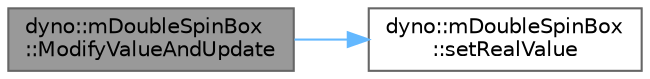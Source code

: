 digraph "dyno::mDoubleSpinBox::ModifyValueAndUpdate"
{
 // LATEX_PDF_SIZE
  bgcolor="transparent";
  edge [fontname=Helvetica,fontsize=10,labelfontname=Helvetica,labelfontsize=10];
  node [fontname=Helvetica,fontsize=10,shape=box,height=0.2,width=0.4];
  rankdir="LR";
  Node1 [id="Node000001",label="dyno::mDoubleSpinBox\l::ModifyValueAndUpdate",height=0.2,width=0.4,color="gray40", fillcolor="grey60", style="filled", fontcolor="black",tooltip=" "];
  Node1 -> Node2 [id="edge1_Node000001_Node000002",color="steelblue1",style="solid",tooltip=" "];
  Node2 [id="Node000002",label="dyno::mDoubleSpinBox\l::setRealValue",height=0.2,width=0.4,color="grey40", fillcolor="white", style="filled",URL="$classdyno_1_1m_double_spin_box.html#a03a7a4f190b9df02a84b1664c004366a",tooltip=" "];
}
